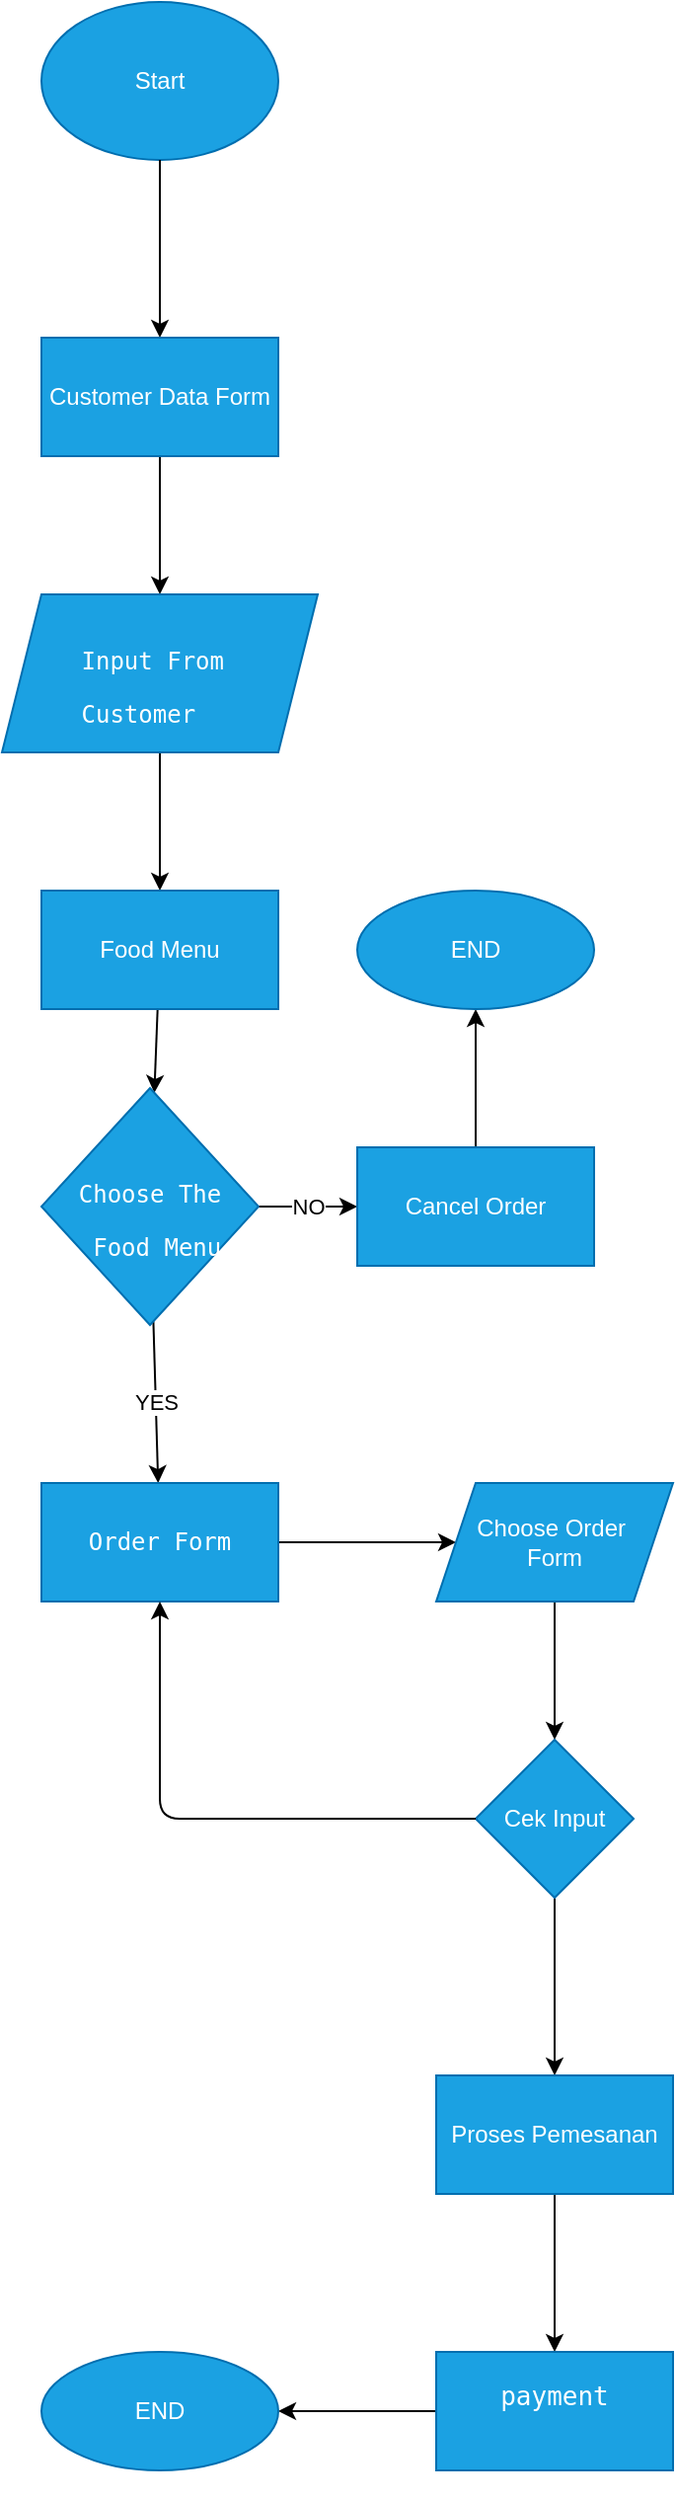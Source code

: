 <mxfile>
    <diagram id="bsYYWR-HChFjSO4StDMq" name="Page-1">
        <mxGraphModel dx="838" dy="541" grid="1" gridSize="10" guides="1" tooltips="1" connect="1" arrows="1" fold="1" page="1" pageScale="1" pageWidth="850" pageHeight="1100" math="0" shadow="0">
            <root>
                <mxCell id="0"/>
                <mxCell id="1" parent="0"/>
                <mxCell id="2" value="Start" style="ellipse;whiteSpace=wrap;html=1;fillColor=#1ba1e2;fontColor=#ffffff;strokeColor=#006EAF;" vertex="1" parent="1">
                    <mxGeometry x="50" y="40" width="120" height="80" as="geometry"/>
                </mxCell>
                <mxCell id="5" value="" style="edgeStyle=none;html=1;" edge="1" parent="1" source="2" target="4">
                    <mxGeometry relative="1" as="geometry"/>
                </mxCell>
                <mxCell id="7" value="" style="edgeStyle=none;html=1;" edge="1" parent="1" source="4" target="6">
                    <mxGeometry relative="1" as="geometry"/>
                </mxCell>
                <mxCell id="4" value="Customer Data Form" style="whiteSpace=wrap;html=1;fillColor=#1ba1e2;strokeColor=#006EAF;fontColor=#ffffff;" vertex="1" parent="1">
                    <mxGeometry x="50" y="210" width="120" height="60" as="geometry"/>
                </mxCell>
                <mxCell id="9" value="" style="edgeStyle=none;html=1;" edge="1" parent="1" source="6" target="8">
                    <mxGeometry relative="1" as="geometry"/>
                </mxCell>
                <mxCell id="6" value="&lt;br&gt;&lt;div class=&quot;tw-ta-container F0azHf tw-nfl&quot; id=&quot;tw-target-text-container&quot; tabindex=&quot;0&quot;&gt;&lt;pre class=&quot;tw-data-text tw-text-large tw-ta&quot; id=&quot;tw-target-text&quot; style=&quot;text-align: left&quot; dir=&quot;ltr&quot;&gt;&lt;/pre&gt;&lt;/div&gt;&lt;div class=&quot;tw-ta-container F0azHf tw-nfl&quot; id=&quot;tw-target-text-container&quot; tabindex=&quot;0&quot;&gt;&lt;pre class=&quot;tw-data-text tw-text-large tw-ta&quot; id=&quot;tw-target-text&quot; style=&quot;text-align: left&quot; dir=&quot;ltr&quot;&gt;&lt;span class=&quot;Y2IQFc&quot; lang=&quot;en&quot;&gt;Input From &lt;/span&gt;&lt;/pre&gt;&lt;pre class=&quot;tw-data-text tw-text-large tw-ta&quot; id=&quot;tw-target-text&quot; style=&quot;text-align: left&quot; dir=&quot;ltr&quot;&gt;&lt;span class=&quot;Y2IQFc&quot; lang=&quot;en&quot;&gt;Customer&lt;/span&gt;&lt;/pre&gt;&lt;/div&gt;&lt;div class=&quot;tw-target-rmn tw-ta-container F0azHf tw-nfl&quot; id=&quot;tw-target-rmn-container&quot; style=&quot;font-size: 10px&quot;&gt;&lt;pre class=&quot;tw-data-placeholder tw-text-small tw-ta&quot; id=&quot;tw-target-rmn&quot; style=&quot;text-align: left&quot; dir=&quot;ltr&quot;&gt;&lt;span class=&quot;Y2IQFc&quot;&gt;&lt;/span&gt;&lt;/pre&gt;&lt;/div&gt;" style="shape=parallelogram;perimeter=parallelogramPerimeter;whiteSpace=wrap;html=1;fixedSize=1;fillColor=#1ba1e2;strokeColor=#006EAF;fontColor=#ffffff;" vertex="1" parent="1">
                    <mxGeometry x="30" y="340" width="160" height="80" as="geometry"/>
                </mxCell>
                <mxCell id="11" value="" style="edgeStyle=none;html=1;" edge="1" parent="1" source="8" target="10">
                    <mxGeometry relative="1" as="geometry"/>
                </mxCell>
                <mxCell id="8" value="Food Menu" style="whiteSpace=wrap;html=1;fillColor=#1ba1e2;strokeColor=#006EAF;fontColor=#ffffff;" vertex="1" parent="1">
                    <mxGeometry x="50" y="490" width="120" height="60" as="geometry"/>
                </mxCell>
                <mxCell id="13" value="NO" style="edgeStyle=none;html=1;" edge="1" parent="1" source="10" target="12">
                    <mxGeometry relative="1" as="geometry"/>
                </mxCell>
                <mxCell id="17" value="YES" style="edgeStyle=none;html=1;" edge="1" parent="1" source="10" target="16">
                    <mxGeometry relative="1" as="geometry"/>
                </mxCell>
                <mxCell id="10" value="&lt;br&gt;&lt;pre class=&quot;tw-data-text tw-text-large tw-ta&quot; id=&quot;tw-target-text&quot; style=&quot;text-align: left&quot; dir=&quot;ltr&quot;&gt;&lt;span class=&quot;Y2IQFc&quot; lang=&quot;en&quot;&gt;Choose T&lt;/span&gt;he&lt;/pre&gt;&lt;pre class=&quot;tw-data-text tw-text-large tw-ta&quot; id=&quot;tw-target-text&quot; style=&quot;text-align: left&quot; dir=&quot;ltr&quot;&gt; Food Menu&lt;/pre&gt;" style="rhombus;whiteSpace=wrap;html=1;fillColor=#1ba1e2;strokeColor=#006EAF;fontColor=#ffffff;" vertex="1" parent="1">
                    <mxGeometry x="50" y="590" width="110" height="120" as="geometry"/>
                </mxCell>
                <mxCell id="15" value="" style="edgeStyle=none;html=1;" edge="1" parent="1" source="12" target="14">
                    <mxGeometry relative="1" as="geometry"/>
                </mxCell>
                <mxCell id="12" value="Cancel Order" style="whiteSpace=wrap;html=1;fillColor=#1ba1e2;strokeColor=#006EAF;fontColor=#ffffff;" vertex="1" parent="1">
                    <mxGeometry x="210" y="620" width="120" height="60" as="geometry"/>
                </mxCell>
                <mxCell id="14" value="END" style="ellipse;whiteSpace=wrap;html=1;fillColor=#1ba1e2;strokeColor=#006EAF;fontColor=#ffffff;" vertex="1" parent="1">
                    <mxGeometry x="210" y="490" width="120" height="60" as="geometry"/>
                </mxCell>
                <mxCell id="19" value="" style="edgeStyle=none;html=1;" edge="1" parent="1" source="16" target="18">
                    <mxGeometry relative="1" as="geometry"/>
                </mxCell>
                <mxCell id="16" value="&lt;pre class=&quot;tw-data-text tw-text-large tw-ta&quot; id=&quot;tw-target-text&quot; style=&quot;text-align: left&quot; dir=&quot;ltr&quot;&gt;&lt;span class=&quot;Y2IQFc&quot; lang=&quot;en&quot;&gt;Order Form&lt;/span&gt;&lt;/pre&gt;" style="whiteSpace=wrap;html=1;fillColor=#1ba1e2;strokeColor=#006EAF;fontColor=#ffffff;" vertex="1" parent="1">
                    <mxGeometry x="50" y="790" width="120" height="60" as="geometry"/>
                </mxCell>
                <mxCell id="21" value="" style="edgeStyle=none;html=1;" edge="1" parent="1" source="18" target="20">
                    <mxGeometry relative="1" as="geometry"/>
                </mxCell>
                <mxCell id="18" value="Choose Order&amp;nbsp;&lt;br&gt;Form" style="shape=parallelogram;perimeter=parallelogramPerimeter;whiteSpace=wrap;html=1;fixedSize=1;fillColor=#1ba1e2;strokeColor=#006EAF;fontColor=#ffffff;" vertex="1" parent="1">
                    <mxGeometry x="250" y="790" width="120" height="60" as="geometry"/>
                </mxCell>
                <mxCell id="23" value="" style="edgeStyle=none;html=1;" edge="1" parent="1" source="20" target="22">
                    <mxGeometry relative="1" as="geometry"/>
                </mxCell>
                <mxCell id="20" value="Cek Input" style="rhombus;whiteSpace=wrap;html=1;fillColor=#1ba1e2;strokeColor=#006EAF;fontColor=#ffffff;" vertex="1" parent="1">
                    <mxGeometry x="270" y="920" width="80" height="80" as="geometry"/>
                </mxCell>
                <mxCell id="28" value="" style="edgeStyle=none;html=1;" edge="1" parent="1" source="22">
                    <mxGeometry relative="1" as="geometry">
                        <mxPoint x="310" y="1230" as="targetPoint"/>
                    </mxGeometry>
                </mxCell>
                <mxCell id="22" value="Proses Pemesanan" style="whiteSpace=wrap;html=1;fillColor=#1ba1e2;strokeColor=#006EAF;fontColor=#ffffff;" vertex="1" parent="1">
                    <mxGeometry x="250" y="1090" width="120" height="60" as="geometry"/>
                </mxCell>
                <mxCell id="26" value="" style="endArrow=classic;html=1;exitX=0;exitY=0.5;exitDx=0;exitDy=0;" edge="1" parent="1" source="20" target="16">
                    <mxGeometry width="50" height="50" relative="1" as="geometry">
                        <mxPoint x="70" y="985" as="sourcePoint"/>
                        <mxPoint x="120" y="935" as="targetPoint"/>
                        <Array as="points">
                            <mxPoint x="110" y="960"/>
                        </Array>
                    </mxGeometry>
                </mxCell>
                <mxCell id="30" value="" style="edgeStyle=none;html=1;" edge="1" parent="1" target="29">
                    <mxGeometry relative="1" as="geometry">
                        <mxPoint x="260" y="1260" as="sourcePoint"/>
                    </mxGeometry>
                </mxCell>
                <mxCell id="29" value="END" style="ellipse;whiteSpace=wrap;html=1;fillColor=#1ba1e2;strokeColor=#006EAF;fontColor=#ffffff;" vertex="1" parent="1">
                    <mxGeometry x="50" y="1230" width="120" height="60" as="geometry"/>
                </mxCell>
                <mxCell id="32" value="&#10;&lt;pre class=&quot;tw-data-text tw-text-large tw-ta&quot; id=&quot;tw-target-text&quot; style=&quot;text-align: left; font-size: 13px;&quot; dir=&quot;ltr&quot;&gt;&lt;span class=&quot;Y2IQFc&quot; lang=&quot;en&quot; style=&quot;font-size: 13px;&quot;&gt;payment&lt;/span&gt;&lt;/pre&gt;&#10;&#10;" style="rounded=0;whiteSpace=wrap;html=1;fontSize=13;fillColor=#1ba1e2;fontColor=#ffffff;strokeColor=#006EAF;" vertex="1" parent="1">
                    <mxGeometry x="250" y="1230" width="120" height="60" as="geometry"/>
                </mxCell>
            </root>
        </mxGraphModel>
    </diagram>
</mxfile>